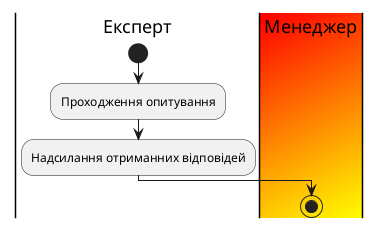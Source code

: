 @startuml
|Експерт|
start

:Проходження опитування;
:Надсилання отриманних відповідей; 
|#Red/Yellow|Менеджер|

stop
@enduml
